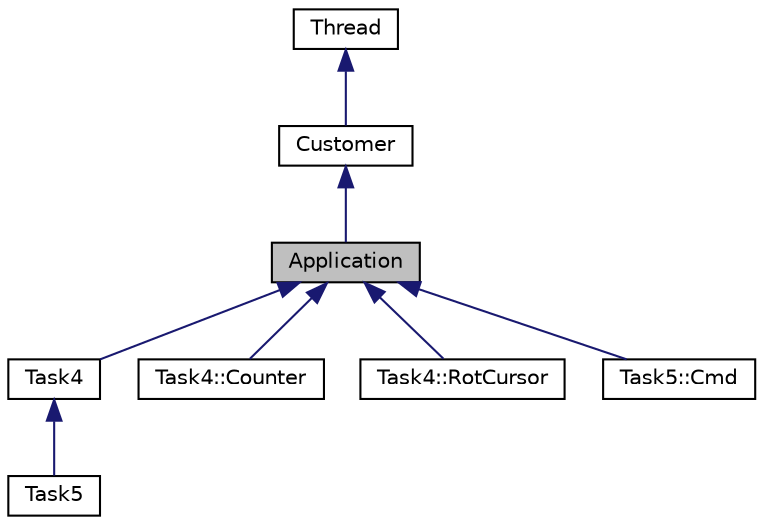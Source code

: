 digraph G
{
  bgcolor="transparent";
  edge [fontname="Helvetica",fontsize="10",labelfontname="Helvetica",labelfontsize="10"];
  node [fontname="Helvetica",fontsize="10",shape=record];
  Node1 [label="Application",height=0.2,width=0.4,color="black", fillcolor="grey75", style="filled" fontcolor="black"];
  Node2 -> Node1 [dir="back",color="midnightblue",fontsize="10",style="solid",fontname="Helvetica"];
  Node2 [label="Customer",height=0.2,width=0.4,color="black",URL="$classCustomer.html",tooltip="Extension of Thread able to wait in a Waitingroom."];
  Node3 -> Node2 [dir="back",color="midnightblue",fontsize="10",style="solid",fontname="Helvetica"];
  Node3 [label="Thread",height=0.2,width=0.4,color="black",URL="$classThread.html",tooltip="Basic multitasking entity."];
  Node1 -> Node4 [dir="back",color="midnightblue",fontsize="10",style="solid",fontname="Helvetica"];
  Node4 [label="Task4",height=0.2,width=0.4,color="black",URL="$classTask4.html",tooltip="Fourth test application."];
  Node4 -> Node5 [dir="back",color="midnightblue",fontsize="10",style="solid",fontname="Helvetica"];
  Node5 [label="Task5",height=0.2,width=0.4,color="black",URL="$classTask5.html",tooltip="Fifth test Application."];
  Node1 -> Node6 [dir="back",color="midnightblue",fontsize="10",style="solid",fontname="Helvetica"];
  Node6 [label="Task4::Counter",height=0.2,width=0.4,color="black",URL="$classTask4_1_1Counter.html",tooltip="Counting application."];
  Node1 -> Node7 [dir="back",color="midnightblue",fontsize="10",style="solid",fontname="Helvetica"];
  Node7 [label="Task4::RotCursor",height=0.2,width=0.4,color="black",URL="$classTask4_1_1RotCursor.html",tooltip="Rotating symbol application"];
  Node1 -> Node8 [dir="back",color="midnightblue",fontsize="10",style="solid",fontname="Helvetica"];
  Node8 [label="Task5::Cmd",height=0.2,width=0.4,color="black",URL="$classTask5_1_1Cmd.html",tooltip="Command line application."];
}
